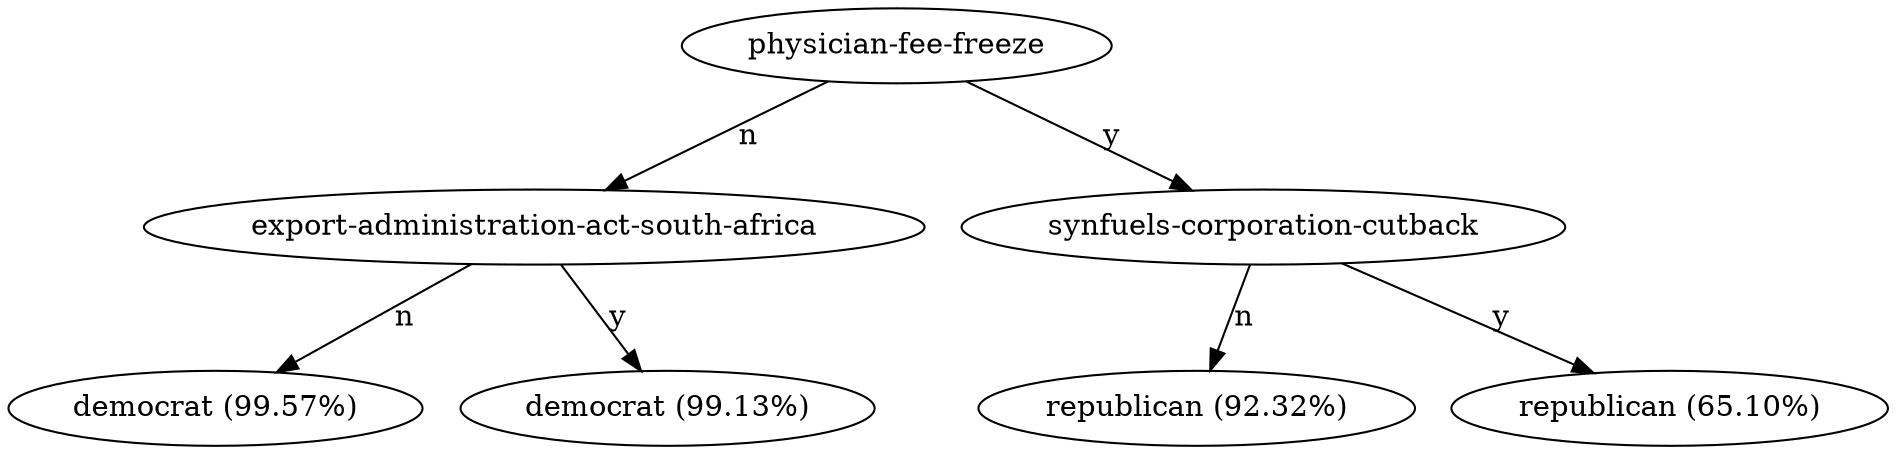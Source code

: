 digraph G {
"bg==" [ shape=oval label="physician-fee-freeze"]
"bg==" -> "bi0w" [ label="n" ]
"bi0w" [ shape=oval label="export-administration-act-south-africa"]
"bi0w" -> "bi0wLTA=" [ label="n" ]
"bi0wLTA=" [ shape=oval label="democrat (99.57%)"]
"bi0w" -> "bi0wLTE=" [ label="y" ]
"bi0wLTE=" [ shape=oval label="democrat (99.13%)"]
"bg==" -> "bi0x" [ label="y" ]
"bi0x" [ shape=oval label="synfuels-corporation-cutback"]
"bi0x" -> "bi0xLTA=" [ label="n" ]
"bi0xLTA=" [ shape=oval label="republican (92.32%)"]
"bi0x" -> "bi0xLTE=" [ label="y" ]
"bi0xLTE=" [ shape=oval label="republican (65.10%)"]
}
